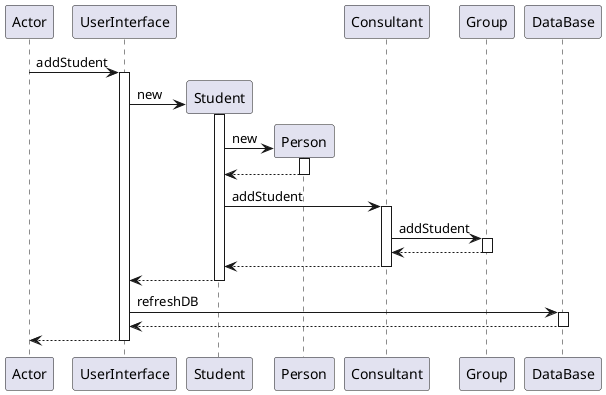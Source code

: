 @startuml
participant Actor
Actor -> UserInterface : addStudent
activate UserInterface
create Student
UserInterface -> Student : new
activate Student
create Person
Student -> Person : new
activate Person
Person --> Student
deactivate Person
Student -> Consultant : addStudent
activate Consultant
Consultant -> Group : addStudent
activate Group
Group --> Consultant
deactivate Group
Consultant --> Student
deactivate Consultant
Student --> UserInterface
deactivate Student
UserInterface -> DataBase : refreshDB
activate DataBase
DataBase --> UserInterface
deactivate DataBase
return
@enduml